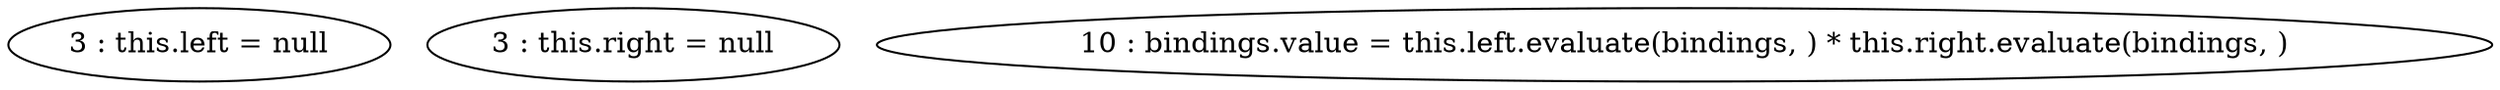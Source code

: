 digraph G {
"3 : this.left = null"
"3 : this.right = null"
"10 : bindings.value = this.left.evaluate(bindings, ) * this.right.evaluate(bindings, )"
}
